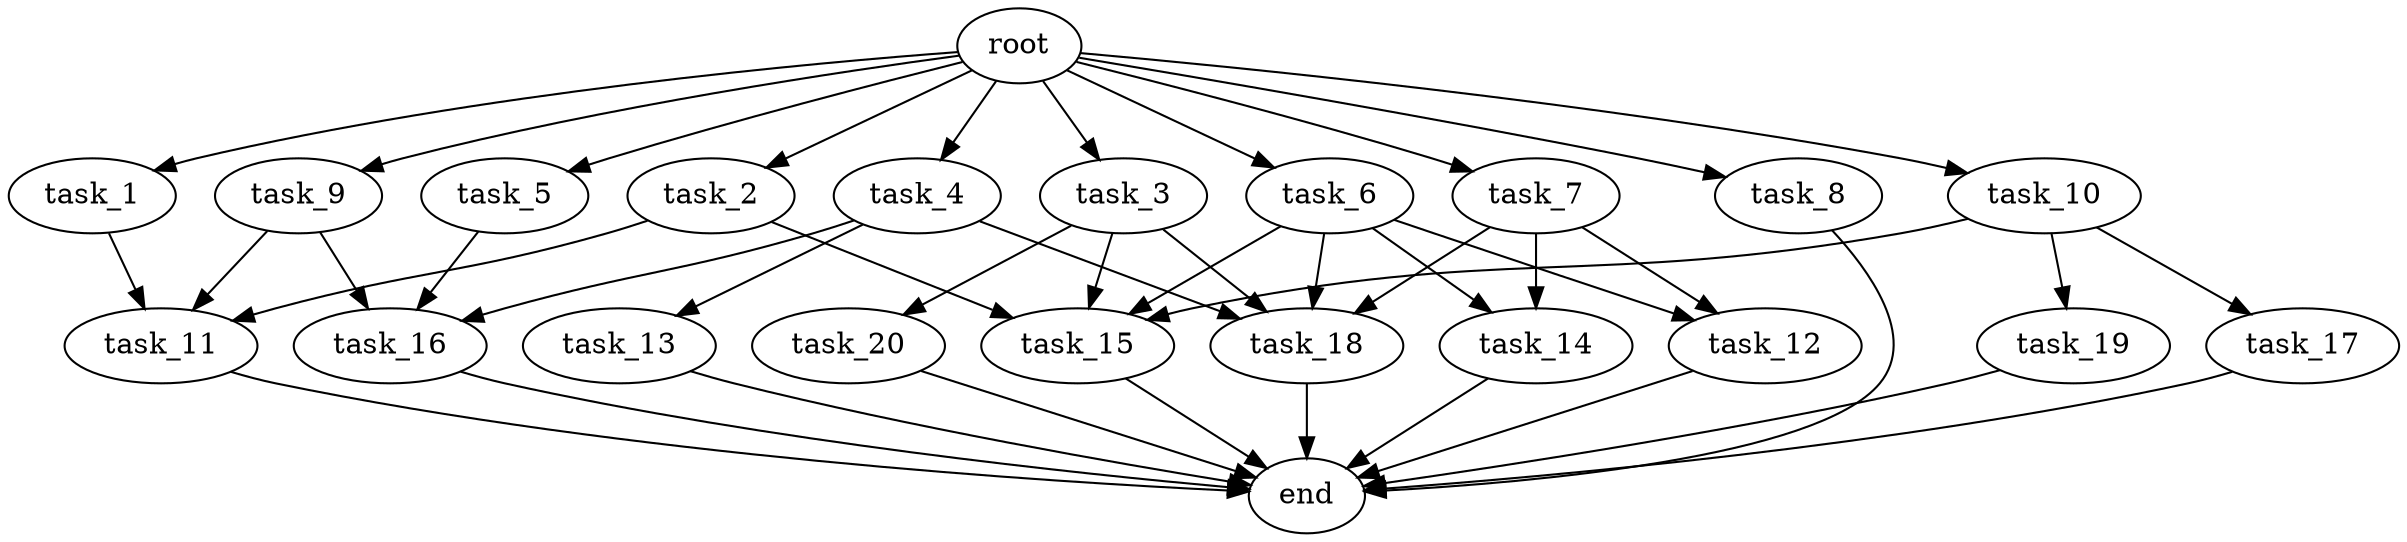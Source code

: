 digraph G {
  root [size="0.000000e+00"];
  task_1 [size="1.124605e+09"];
  task_2 [size="5.463256e+08"];
  task_3 [size="9.489460e+09"];
  task_4 [size="9.267370e+09"];
  task_5 [size="8.687655e+09"];
  task_6 [size="8.201519e+09"];
  task_7 [size="1.383192e+08"];
  task_8 [size="6.938258e+09"];
  task_9 [size="1.113669e+09"];
  task_10 [size="4.501166e+09"];
  task_11 [size="2.284584e+08"];
  task_12 [size="2.090886e+09"];
  task_13 [size="5.380517e+09"];
  task_14 [size="2.038810e+09"];
  task_15 [size="5.233136e+09"];
  task_16 [size="2.587321e+09"];
  task_17 [size="4.830780e+09"];
  task_18 [size="7.299506e+09"];
  task_19 [size="1.414333e+09"];
  task_20 [size="6.987854e+09"];
  end [size="0.000000e+00"];

  root -> task_1 [size="1.000000e-12"];
  root -> task_2 [size="1.000000e-12"];
  root -> task_3 [size="1.000000e-12"];
  root -> task_4 [size="1.000000e-12"];
  root -> task_5 [size="1.000000e-12"];
  root -> task_6 [size="1.000000e-12"];
  root -> task_7 [size="1.000000e-12"];
  root -> task_8 [size="1.000000e-12"];
  root -> task_9 [size="1.000000e-12"];
  root -> task_10 [size="1.000000e-12"];
  task_1 -> task_11 [size="7.615280e+06"];
  task_2 -> task_11 [size="7.615280e+06"];
  task_2 -> task_15 [size="1.308284e+08"];
  task_3 -> task_15 [size="1.308284e+08"];
  task_3 -> task_18 [size="1.824876e+08"];
  task_3 -> task_20 [size="6.987854e+08"];
  task_4 -> task_13 [size="5.380517e+08"];
  task_4 -> task_16 [size="8.624405e+07"];
  task_4 -> task_18 [size="1.824876e+08"];
  task_5 -> task_16 [size="8.624405e+07"];
  task_6 -> task_12 [size="1.045443e+08"];
  task_6 -> task_14 [size="1.019405e+08"];
  task_6 -> task_15 [size="1.308284e+08"];
  task_6 -> task_18 [size="1.824876e+08"];
  task_7 -> task_12 [size="1.045443e+08"];
  task_7 -> task_14 [size="1.019405e+08"];
  task_7 -> task_18 [size="1.824876e+08"];
  task_8 -> end [size="1.000000e-12"];
  task_9 -> task_11 [size="7.615280e+06"];
  task_9 -> task_16 [size="8.624405e+07"];
  task_10 -> task_15 [size="1.308284e+08"];
  task_10 -> task_17 [size="4.830780e+08"];
  task_10 -> task_19 [size="1.414333e+08"];
  task_11 -> end [size="1.000000e-12"];
  task_12 -> end [size="1.000000e-12"];
  task_13 -> end [size="1.000000e-12"];
  task_14 -> end [size="1.000000e-12"];
  task_15 -> end [size="1.000000e-12"];
  task_16 -> end [size="1.000000e-12"];
  task_17 -> end [size="1.000000e-12"];
  task_18 -> end [size="1.000000e-12"];
  task_19 -> end [size="1.000000e-12"];
  task_20 -> end [size="1.000000e-12"];
}
